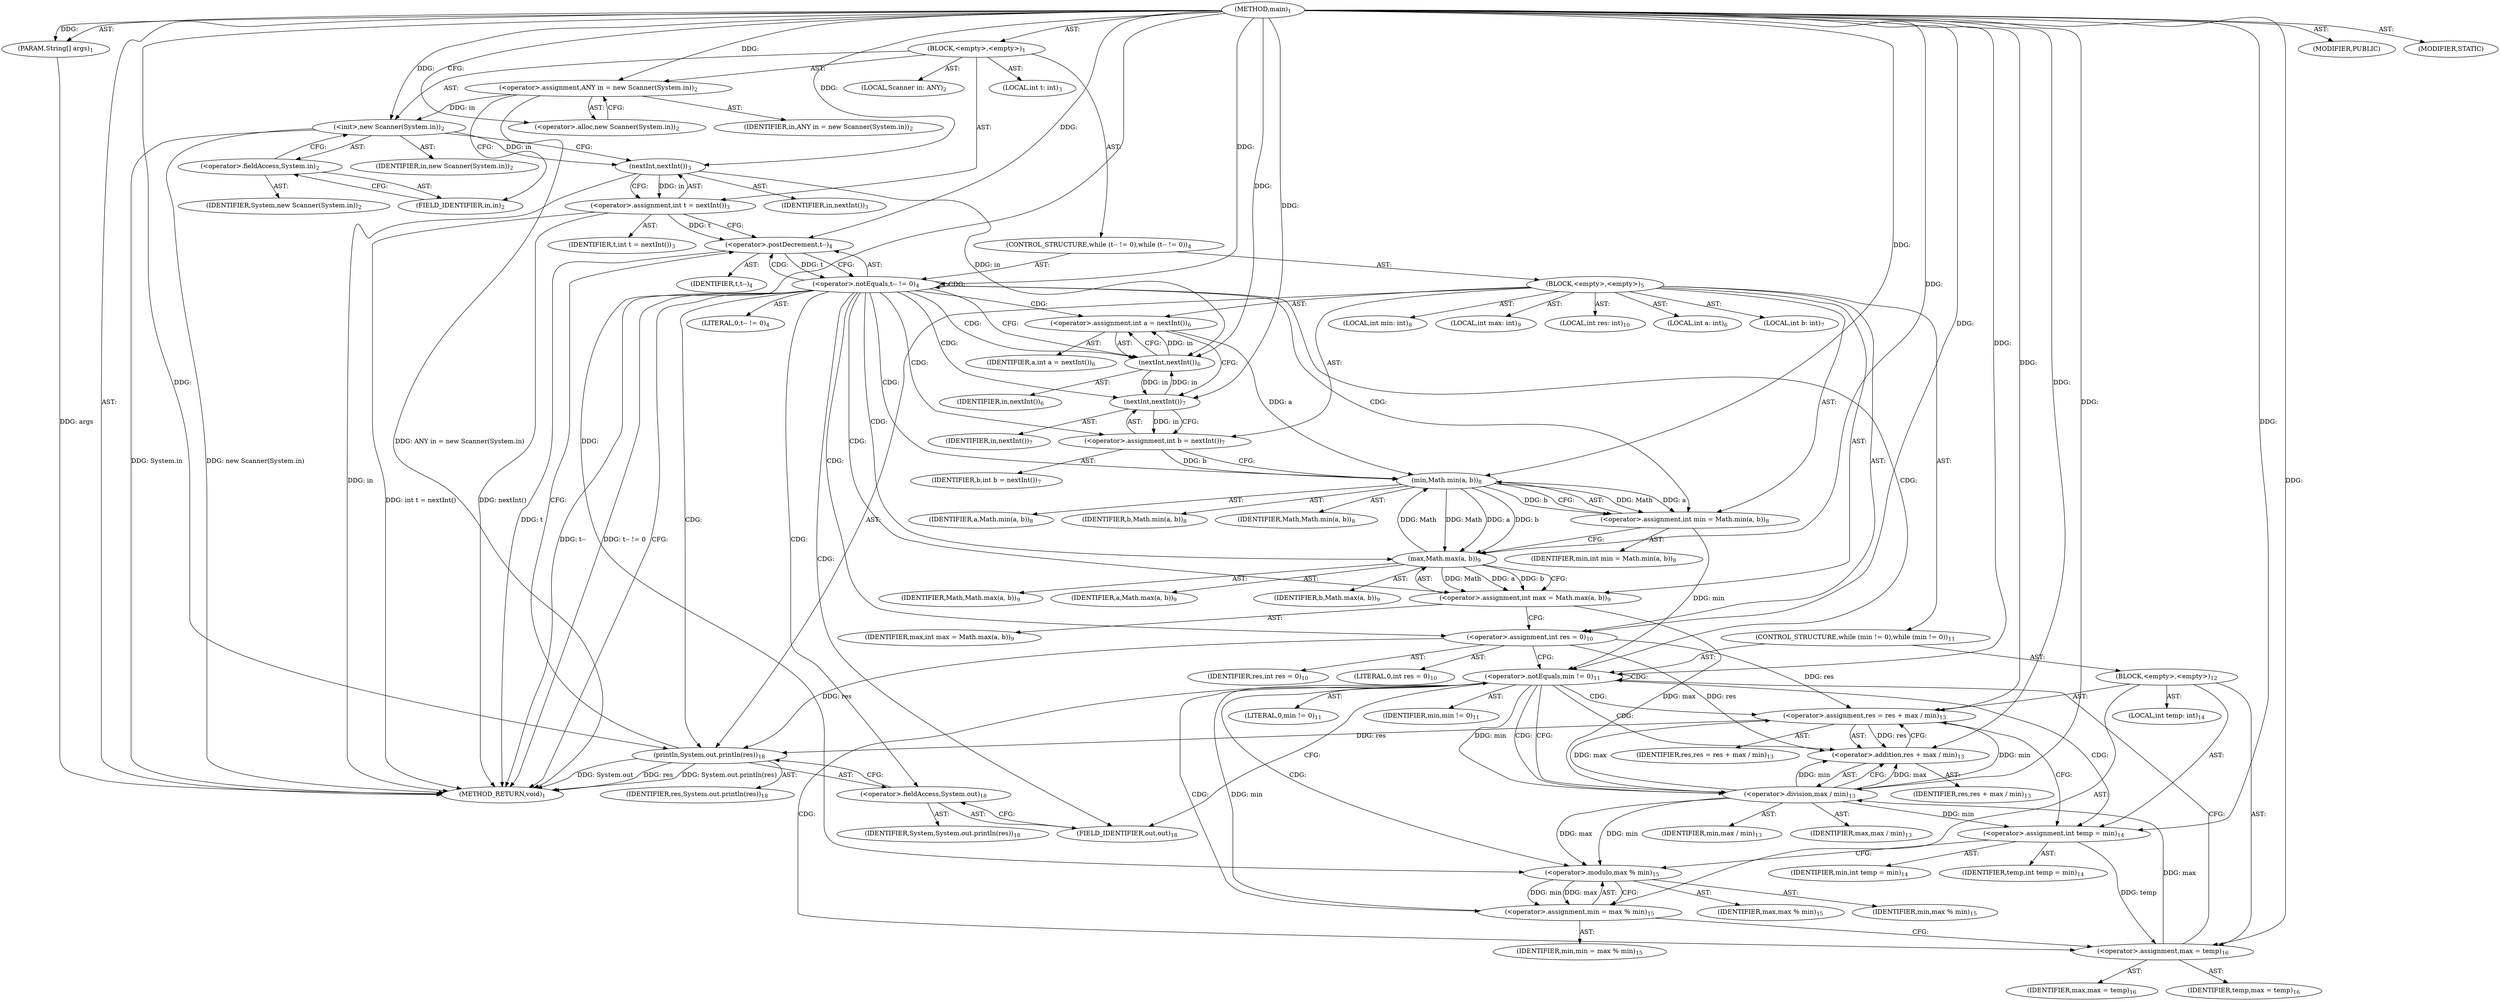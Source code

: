 digraph "main" {  
"19" [label = <(METHOD,main)<SUB>1</SUB>> ]
"20" [label = <(PARAM,String[] args)<SUB>1</SUB>> ]
"21" [label = <(BLOCK,&lt;empty&gt;,&lt;empty&gt;)<SUB>1</SUB>> ]
"4" [label = <(LOCAL,Scanner in: ANY)<SUB>2</SUB>> ]
"22" [label = <(&lt;operator&gt;.assignment,ANY in = new Scanner(System.in))<SUB>2</SUB>> ]
"23" [label = <(IDENTIFIER,in,ANY in = new Scanner(System.in))<SUB>2</SUB>> ]
"24" [label = <(&lt;operator&gt;.alloc,new Scanner(System.in))<SUB>2</SUB>> ]
"25" [label = <(&lt;init&gt;,new Scanner(System.in))<SUB>2</SUB>> ]
"3" [label = <(IDENTIFIER,in,new Scanner(System.in))<SUB>2</SUB>> ]
"26" [label = <(&lt;operator&gt;.fieldAccess,System.in)<SUB>2</SUB>> ]
"27" [label = <(IDENTIFIER,System,new Scanner(System.in))<SUB>2</SUB>> ]
"28" [label = <(FIELD_IDENTIFIER,in,in)<SUB>2</SUB>> ]
"29" [label = <(LOCAL,int t: int)<SUB>3</SUB>> ]
"30" [label = <(&lt;operator&gt;.assignment,int t = nextInt())<SUB>3</SUB>> ]
"31" [label = <(IDENTIFIER,t,int t = nextInt())<SUB>3</SUB>> ]
"32" [label = <(nextInt,nextInt())<SUB>3</SUB>> ]
"33" [label = <(IDENTIFIER,in,nextInt())<SUB>3</SUB>> ]
"34" [label = <(CONTROL_STRUCTURE,while (t-- != 0),while (t-- != 0))<SUB>4</SUB>> ]
"35" [label = <(&lt;operator&gt;.notEquals,t-- != 0)<SUB>4</SUB>> ]
"36" [label = <(&lt;operator&gt;.postDecrement,t--)<SUB>4</SUB>> ]
"37" [label = <(IDENTIFIER,t,t--)<SUB>4</SUB>> ]
"38" [label = <(LITERAL,0,t-- != 0)<SUB>4</SUB>> ]
"39" [label = <(BLOCK,&lt;empty&gt;,&lt;empty&gt;)<SUB>5</SUB>> ]
"40" [label = <(LOCAL,int a: int)<SUB>6</SUB>> ]
"41" [label = <(&lt;operator&gt;.assignment,int a = nextInt())<SUB>6</SUB>> ]
"42" [label = <(IDENTIFIER,a,int a = nextInt())<SUB>6</SUB>> ]
"43" [label = <(nextInt,nextInt())<SUB>6</SUB>> ]
"44" [label = <(IDENTIFIER,in,nextInt())<SUB>6</SUB>> ]
"45" [label = <(LOCAL,int b: int)<SUB>7</SUB>> ]
"46" [label = <(&lt;operator&gt;.assignment,int b = nextInt())<SUB>7</SUB>> ]
"47" [label = <(IDENTIFIER,b,int b = nextInt())<SUB>7</SUB>> ]
"48" [label = <(nextInt,nextInt())<SUB>7</SUB>> ]
"49" [label = <(IDENTIFIER,in,nextInt())<SUB>7</SUB>> ]
"50" [label = <(LOCAL,int min: int)<SUB>8</SUB>> ]
"51" [label = <(&lt;operator&gt;.assignment,int min = Math.min(a, b))<SUB>8</SUB>> ]
"52" [label = <(IDENTIFIER,min,int min = Math.min(a, b))<SUB>8</SUB>> ]
"53" [label = <(min,Math.min(a, b))<SUB>8</SUB>> ]
"54" [label = <(IDENTIFIER,Math,Math.min(a, b))<SUB>8</SUB>> ]
"55" [label = <(IDENTIFIER,a,Math.min(a, b))<SUB>8</SUB>> ]
"56" [label = <(IDENTIFIER,b,Math.min(a, b))<SUB>8</SUB>> ]
"57" [label = <(LOCAL,int max: int)<SUB>9</SUB>> ]
"58" [label = <(&lt;operator&gt;.assignment,int max = Math.max(a, b))<SUB>9</SUB>> ]
"59" [label = <(IDENTIFIER,max,int max = Math.max(a, b))<SUB>9</SUB>> ]
"60" [label = <(max,Math.max(a, b))<SUB>9</SUB>> ]
"61" [label = <(IDENTIFIER,Math,Math.max(a, b))<SUB>9</SUB>> ]
"62" [label = <(IDENTIFIER,a,Math.max(a, b))<SUB>9</SUB>> ]
"63" [label = <(IDENTIFIER,b,Math.max(a, b))<SUB>9</SUB>> ]
"64" [label = <(LOCAL,int res: int)<SUB>10</SUB>> ]
"65" [label = <(&lt;operator&gt;.assignment,int res = 0)<SUB>10</SUB>> ]
"66" [label = <(IDENTIFIER,res,int res = 0)<SUB>10</SUB>> ]
"67" [label = <(LITERAL,0,int res = 0)<SUB>10</SUB>> ]
"68" [label = <(CONTROL_STRUCTURE,while (min != 0),while (min != 0))<SUB>11</SUB>> ]
"69" [label = <(&lt;operator&gt;.notEquals,min != 0)<SUB>11</SUB>> ]
"70" [label = <(IDENTIFIER,min,min != 0)<SUB>11</SUB>> ]
"71" [label = <(LITERAL,0,min != 0)<SUB>11</SUB>> ]
"72" [label = <(BLOCK,&lt;empty&gt;,&lt;empty&gt;)<SUB>12</SUB>> ]
"73" [label = <(&lt;operator&gt;.assignment,res = res + max / min)<SUB>13</SUB>> ]
"74" [label = <(IDENTIFIER,res,res = res + max / min)<SUB>13</SUB>> ]
"75" [label = <(&lt;operator&gt;.addition,res + max / min)<SUB>13</SUB>> ]
"76" [label = <(IDENTIFIER,res,res + max / min)<SUB>13</SUB>> ]
"77" [label = <(&lt;operator&gt;.division,max / min)<SUB>13</SUB>> ]
"78" [label = <(IDENTIFIER,max,max / min)<SUB>13</SUB>> ]
"79" [label = <(IDENTIFIER,min,max / min)<SUB>13</SUB>> ]
"80" [label = <(LOCAL,int temp: int)<SUB>14</SUB>> ]
"81" [label = <(&lt;operator&gt;.assignment,int temp = min)<SUB>14</SUB>> ]
"82" [label = <(IDENTIFIER,temp,int temp = min)<SUB>14</SUB>> ]
"83" [label = <(IDENTIFIER,min,int temp = min)<SUB>14</SUB>> ]
"84" [label = <(&lt;operator&gt;.assignment,min = max % min)<SUB>15</SUB>> ]
"85" [label = <(IDENTIFIER,min,min = max % min)<SUB>15</SUB>> ]
"86" [label = <(&lt;operator&gt;.modulo,max % min)<SUB>15</SUB>> ]
"87" [label = <(IDENTIFIER,max,max % min)<SUB>15</SUB>> ]
"88" [label = <(IDENTIFIER,min,max % min)<SUB>15</SUB>> ]
"89" [label = <(&lt;operator&gt;.assignment,max = temp)<SUB>16</SUB>> ]
"90" [label = <(IDENTIFIER,max,max = temp)<SUB>16</SUB>> ]
"91" [label = <(IDENTIFIER,temp,max = temp)<SUB>16</SUB>> ]
"92" [label = <(println,System.out.println(res))<SUB>18</SUB>> ]
"93" [label = <(&lt;operator&gt;.fieldAccess,System.out)<SUB>18</SUB>> ]
"94" [label = <(IDENTIFIER,System,System.out.println(res))<SUB>18</SUB>> ]
"95" [label = <(FIELD_IDENTIFIER,out,out)<SUB>18</SUB>> ]
"96" [label = <(IDENTIFIER,res,System.out.println(res))<SUB>18</SUB>> ]
"97" [label = <(MODIFIER,PUBLIC)> ]
"98" [label = <(MODIFIER,STATIC)> ]
"99" [label = <(METHOD_RETURN,void)<SUB>1</SUB>> ]
  "19" -> "20"  [ label = "AST: "] 
  "19" -> "21"  [ label = "AST: "] 
  "19" -> "97"  [ label = "AST: "] 
  "19" -> "98"  [ label = "AST: "] 
  "19" -> "99"  [ label = "AST: "] 
  "21" -> "4"  [ label = "AST: "] 
  "21" -> "22"  [ label = "AST: "] 
  "21" -> "25"  [ label = "AST: "] 
  "21" -> "29"  [ label = "AST: "] 
  "21" -> "30"  [ label = "AST: "] 
  "21" -> "34"  [ label = "AST: "] 
  "22" -> "23"  [ label = "AST: "] 
  "22" -> "24"  [ label = "AST: "] 
  "25" -> "3"  [ label = "AST: "] 
  "25" -> "26"  [ label = "AST: "] 
  "26" -> "27"  [ label = "AST: "] 
  "26" -> "28"  [ label = "AST: "] 
  "30" -> "31"  [ label = "AST: "] 
  "30" -> "32"  [ label = "AST: "] 
  "32" -> "33"  [ label = "AST: "] 
  "34" -> "35"  [ label = "AST: "] 
  "34" -> "39"  [ label = "AST: "] 
  "35" -> "36"  [ label = "AST: "] 
  "35" -> "38"  [ label = "AST: "] 
  "36" -> "37"  [ label = "AST: "] 
  "39" -> "40"  [ label = "AST: "] 
  "39" -> "41"  [ label = "AST: "] 
  "39" -> "45"  [ label = "AST: "] 
  "39" -> "46"  [ label = "AST: "] 
  "39" -> "50"  [ label = "AST: "] 
  "39" -> "51"  [ label = "AST: "] 
  "39" -> "57"  [ label = "AST: "] 
  "39" -> "58"  [ label = "AST: "] 
  "39" -> "64"  [ label = "AST: "] 
  "39" -> "65"  [ label = "AST: "] 
  "39" -> "68"  [ label = "AST: "] 
  "39" -> "92"  [ label = "AST: "] 
  "41" -> "42"  [ label = "AST: "] 
  "41" -> "43"  [ label = "AST: "] 
  "43" -> "44"  [ label = "AST: "] 
  "46" -> "47"  [ label = "AST: "] 
  "46" -> "48"  [ label = "AST: "] 
  "48" -> "49"  [ label = "AST: "] 
  "51" -> "52"  [ label = "AST: "] 
  "51" -> "53"  [ label = "AST: "] 
  "53" -> "54"  [ label = "AST: "] 
  "53" -> "55"  [ label = "AST: "] 
  "53" -> "56"  [ label = "AST: "] 
  "58" -> "59"  [ label = "AST: "] 
  "58" -> "60"  [ label = "AST: "] 
  "60" -> "61"  [ label = "AST: "] 
  "60" -> "62"  [ label = "AST: "] 
  "60" -> "63"  [ label = "AST: "] 
  "65" -> "66"  [ label = "AST: "] 
  "65" -> "67"  [ label = "AST: "] 
  "68" -> "69"  [ label = "AST: "] 
  "68" -> "72"  [ label = "AST: "] 
  "69" -> "70"  [ label = "AST: "] 
  "69" -> "71"  [ label = "AST: "] 
  "72" -> "73"  [ label = "AST: "] 
  "72" -> "80"  [ label = "AST: "] 
  "72" -> "81"  [ label = "AST: "] 
  "72" -> "84"  [ label = "AST: "] 
  "72" -> "89"  [ label = "AST: "] 
  "73" -> "74"  [ label = "AST: "] 
  "73" -> "75"  [ label = "AST: "] 
  "75" -> "76"  [ label = "AST: "] 
  "75" -> "77"  [ label = "AST: "] 
  "77" -> "78"  [ label = "AST: "] 
  "77" -> "79"  [ label = "AST: "] 
  "81" -> "82"  [ label = "AST: "] 
  "81" -> "83"  [ label = "AST: "] 
  "84" -> "85"  [ label = "AST: "] 
  "84" -> "86"  [ label = "AST: "] 
  "86" -> "87"  [ label = "AST: "] 
  "86" -> "88"  [ label = "AST: "] 
  "89" -> "90"  [ label = "AST: "] 
  "89" -> "91"  [ label = "AST: "] 
  "92" -> "93"  [ label = "AST: "] 
  "92" -> "96"  [ label = "AST: "] 
  "93" -> "94"  [ label = "AST: "] 
  "93" -> "95"  [ label = "AST: "] 
  "22" -> "28"  [ label = "CFG: "] 
  "25" -> "32"  [ label = "CFG: "] 
  "30" -> "36"  [ label = "CFG: "] 
  "24" -> "22"  [ label = "CFG: "] 
  "26" -> "25"  [ label = "CFG: "] 
  "32" -> "30"  [ label = "CFG: "] 
  "35" -> "99"  [ label = "CFG: "] 
  "35" -> "43"  [ label = "CFG: "] 
  "28" -> "26"  [ label = "CFG: "] 
  "36" -> "35"  [ label = "CFG: "] 
  "41" -> "48"  [ label = "CFG: "] 
  "46" -> "53"  [ label = "CFG: "] 
  "51" -> "60"  [ label = "CFG: "] 
  "58" -> "65"  [ label = "CFG: "] 
  "65" -> "69"  [ label = "CFG: "] 
  "92" -> "36"  [ label = "CFG: "] 
  "43" -> "41"  [ label = "CFG: "] 
  "48" -> "46"  [ label = "CFG: "] 
  "53" -> "51"  [ label = "CFG: "] 
  "60" -> "58"  [ label = "CFG: "] 
  "69" -> "77"  [ label = "CFG: "] 
  "69" -> "95"  [ label = "CFG: "] 
  "93" -> "92"  [ label = "CFG: "] 
  "73" -> "81"  [ label = "CFG: "] 
  "81" -> "86"  [ label = "CFG: "] 
  "84" -> "89"  [ label = "CFG: "] 
  "89" -> "69"  [ label = "CFG: "] 
  "95" -> "93"  [ label = "CFG: "] 
  "75" -> "73"  [ label = "CFG: "] 
  "86" -> "84"  [ label = "CFG: "] 
  "77" -> "75"  [ label = "CFG: "] 
  "19" -> "24"  [ label = "CFG: "] 
  "20" -> "99"  [ label = "DDG: args"] 
  "22" -> "99"  [ label = "DDG: ANY in = new Scanner(System.in)"] 
  "25" -> "99"  [ label = "DDG: System.in"] 
  "25" -> "99"  [ label = "DDG: new Scanner(System.in)"] 
  "32" -> "99"  [ label = "DDG: in"] 
  "30" -> "99"  [ label = "DDG: nextInt()"] 
  "30" -> "99"  [ label = "DDG: int t = nextInt()"] 
  "36" -> "99"  [ label = "DDG: t"] 
  "35" -> "99"  [ label = "DDG: t--"] 
  "35" -> "99"  [ label = "DDG: t-- != 0"] 
  "92" -> "99"  [ label = "DDG: System.out"] 
  "92" -> "99"  [ label = "DDG: res"] 
  "92" -> "99"  [ label = "DDG: System.out.println(res)"] 
  "19" -> "20"  [ label = "DDG: "] 
  "19" -> "22"  [ label = "DDG: "] 
  "32" -> "30"  [ label = "DDG: in"] 
  "22" -> "25"  [ label = "DDG: in"] 
  "19" -> "25"  [ label = "DDG: "] 
  "25" -> "32"  [ label = "DDG: in"] 
  "19" -> "32"  [ label = "DDG: "] 
  "36" -> "35"  [ label = "DDG: t"] 
  "19" -> "35"  [ label = "DDG: "] 
  "43" -> "41"  [ label = "DDG: in"] 
  "48" -> "46"  [ label = "DDG: in"] 
  "53" -> "51"  [ label = "DDG: Math"] 
  "53" -> "51"  [ label = "DDG: a"] 
  "53" -> "51"  [ label = "DDG: b"] 
  "60" -> "58"  [ label = "DDG: Math"] 
  "60" -> "58"  [ label = "DDG: a"] 
  "60" -> "58"  [ label = "DDG: b"] 
  "19" -> "65"  [ label = "DDG: "] 
  "30" -> "36"  [ label = "DDG: t"] 
  "19" -> "36"  [ label = "DDG: "] 
  "65" -> "92"  [ label = "DDG: res"] 
  "73" -> "92"  [ label = "DDG: res"] 
  "19" -> "92"  [ label = "DDG: "] 
  "32" -> "43"  [ label = "DDG: in"] 
  "48" -> "43"  [ label = "DDG: in"] 
  "19" -> "43"  [ label = "DDG: "] 
  "43" -> "48"  [ label = "DDG: in"] 
  "19" -> "48"  [ label = "DDG: "] 
  "60" -> "53"  [ label = "DDG: Math"] 
  "19" -> "53"  [ label = "DDG: "] 
  "41" -> "53"  [ label = "DDG: a"] 
  "46" -> "53"  [ label = "DDG: b"] 
  "53" -> "60"  [ label = "DDG: Math"] 
  "19" -> "60"  [ label = "DDG: "] 
  "53" -> "60"  [ label = "DDG: a"] 
  "53" -> "60"  [ label = "DDG: b"] 
  "51" -> "69"  [ label = "DDG: min"] 
  "84" -> "69"  [ label = "DDG: min"] 
  "19" -> "69"  [ label = "DDG: "] 
  "65" -> "73"  [ label = "DDG: res"] 
  "19" -> "73"  [ label = "DDG: "] 
  "77" -> "73"  [ label = "DDG: max"] 
  "77" -> "73"  [ label = "DDG: min"] 
  "77" -> "81"  [ label = "DDG: min"] 
  "19" -> "81"  [ label = "DDG: "] 
  "86" -> "84"  [ label = "DDG: max"] 
  "86" -> "84"  [ label = "DDG: min"] 
  "81" -> "89"  [ label = "DDG: temp"] 
  "19" -> "89"  [ label = "DDG: "] 
  "65" -> "75"  [ label = "DDG: res"] 
  "73" -> "75"  [ label = "DDG: res"] 
  "19" -> "75"  [ label = "DDG: "] 
  "77" -> "75"  [ label = "DDG: max"] 
  "77" -> "75"  [ label = "DDG: min"] 
  "77" -> "86"  [ label = "DDG: max"] 
  "19" -> "86"  [ label = "DDG: "] 
  "77" -> "86"  [ label = "DDG: min"] 
  "58" -> "77"  [ label = "DDG: max"] 
  "89" -> "77"  [ label = "DDG: max"] 
  "19" -> "77"  [ label = "DDG: "] 
  "69" -> "77"  [ label = "DDG: min"] 
  "35" -> "48"  [ label = "CDG: "] 
  "35" -> "60"  [ label = "CDG: "] 
  "35" -> "51"  [ label = "CDG: "] 
  "35" -> "46"  [ label = "CDG: "] 
  "35" -> "69"  [ label = "CDG: "] 
  "35" -> "95"  [ label = "CDG: "] 
  "35" -> "92"  [ label = "CDG: "] 
  "35" -> "65"  [ label = "CDG: "] 
  "35" -> "35"  [ label = "CDG: "] 
  "35" -> "93"  [ label = "CDG: "] 
  "35" -> "43"  [ label = "CDG: "] 
  "35" -> "58"  [ label = "CDG: "] 
  "35" -> "36"  [ label = "CDG: "] 
  "35" -> "53"  [ label = "CDG: "] 
  "35" -> "41"  [ label = "CDG: "] 
  "69" -> "73"  [ label = "CDG: "] 
  "69" -> "77"  [ label = "CDG: "] 
  "69" -> "89"  [ label = "CDG: "] 
  "69" -> "75"  [ label = "CDG: "] 
  "69" -> "81"  [ label = "CDG: "] 
  "69" -> "84"  [ label = "CDG: "] 
  "69" -> "69"  [ label = "CDG: "] 
  "69" -> "86"  [ label = "CDG: "] 
}
